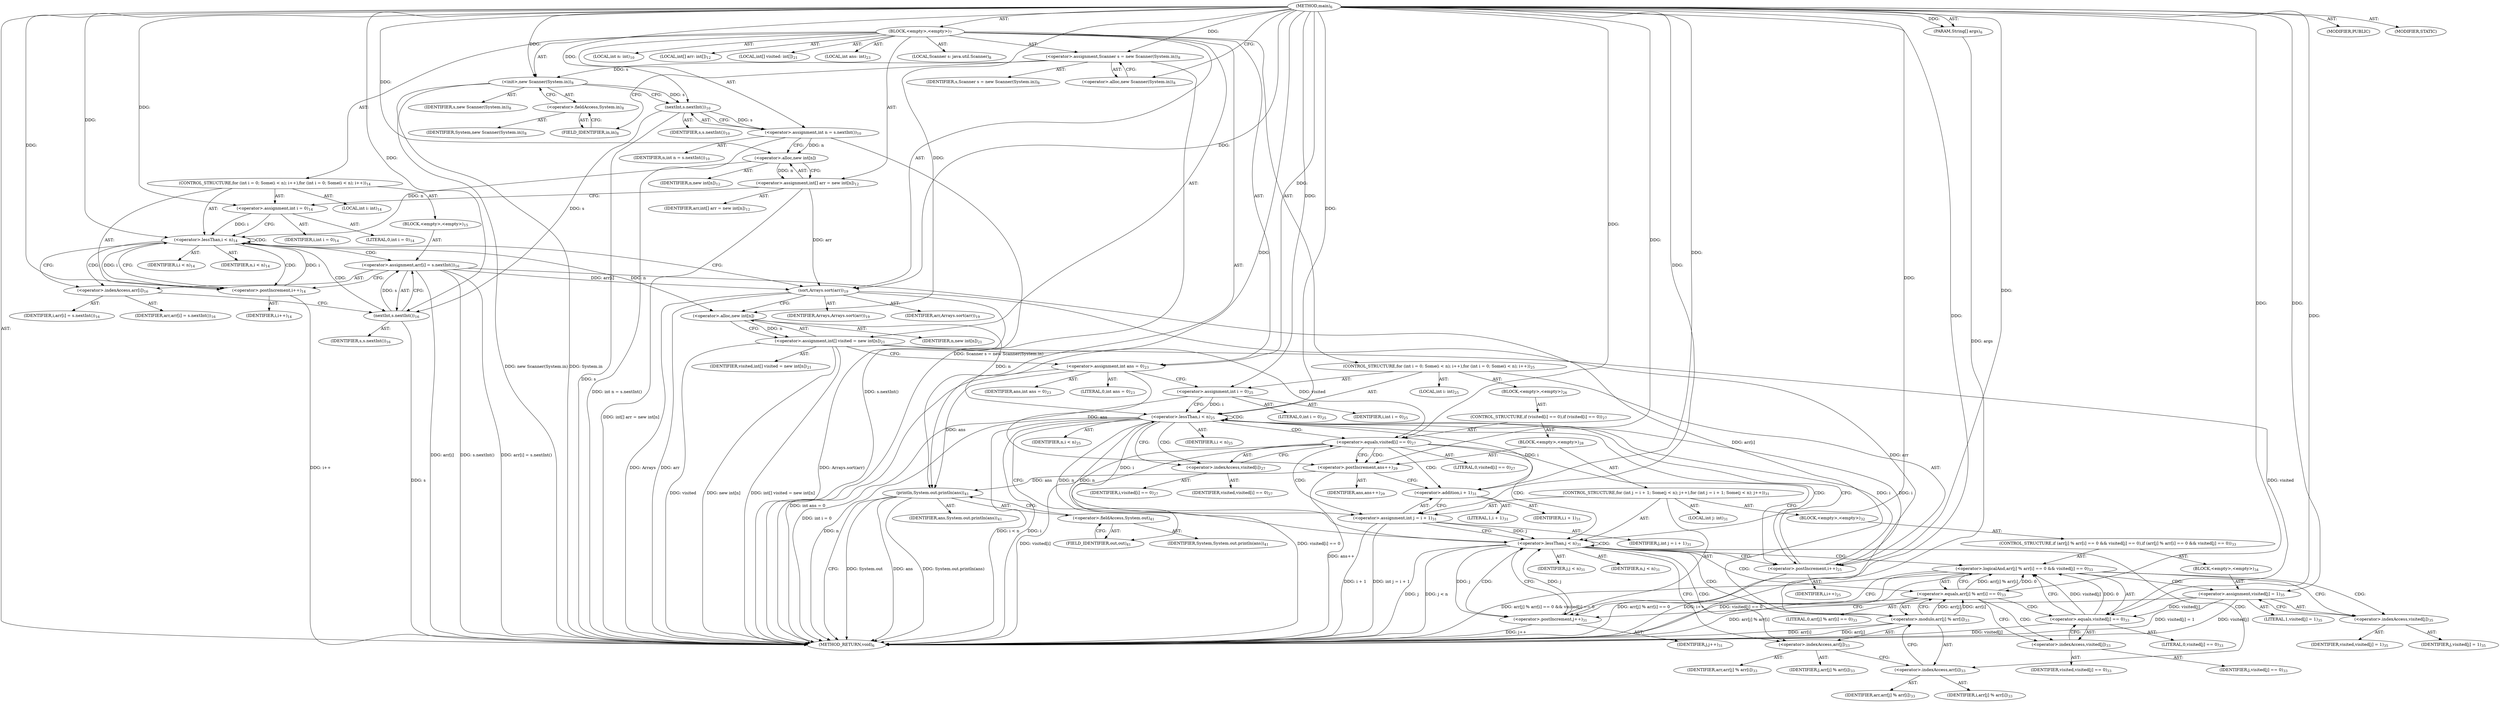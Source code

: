 digraph "main" {  
"19" [label = <(METHOD,main)<SUB>6</SUB>> ]
"20" [label = <(PARAM,String[] args)<SUB>6</SUB>> ]
"21" [label = <(BLOCK,&lt;empty&gt;,&lt;empty&gt;)<SUB>7</SUB>> ]
"4" [label = <(LOCAL,Scanner s: java.util.Scanner)<SUB>8</SUB>> ]
"22" [label = <(&lt;operator&gt;.assignment,Scanner s = new Scanner(System.in))<SUB>8</SUB>> ]
"23" [label = <(IDENTIFIER,s,Scanner s = new Scanner(System.in))<SUB>8</SUB>> ]
"24" [label = <(&lt;operator&gt;.alloc,new Scanner(System.in))<SUB>8</SUB>> ]
"25" [label = <(&lt;init&gt;,new Scanner(System.in))<SUB>8</SUB>> ]
"3" [label = <(IDENTIFIER,s,new Scanner(System.in))<SUB>8</SUB>> ]
"26" [label = <(&lt;operator&gt;.fieldAccess,System.in)<SUB>8</SUB>> ]
"27" [label = <(IDENTIFIER,System,new Scanner(System.in))<SUB>8</SUB>> ]
"28" [label = <(FIELD_IDENTIFIER,in,in)<SUB>8</SUB>> ]
"29" [label = <(LOCAL,int n: int)<SUB>10</SUB>> ]
"30" [label = <(&lt;operator&gt;.assignment,int n = s.nextInt())<SUB>10</SUB>> ]
"31" [label = <(IDENTIFIER,n,int n = s.nextInt())<SUB>10</SUB>> ]
"32" [label = <(nextInt,s.nextInt())<SUB>10</SUB>> ]
"33" [label = <(IDENTIFIER,s,s.nextInt())<SUB>10</SUB>> ]
"34" [label = <(LOCAL,int[] arr: int[])<SUB>12</SUB>> ]
"35" [label = <(&lt;operator&gt;.assignment,int[] arr = new int[n])<SUB>12</SUB>> ]
"36" [label = <(IDENTIFIER,arr,int[] arr = new int[n])<SUB>12</SUB>> ]
"37" [label = <(&lt;operator&gt;.alloc,new int[n])> ]
"38" [label = <(IDENTIFIER,n,new int[n])<SUB>12</SUB>> ]
"39" [label = <(CONTROL_STRUCTURE,for (int i = 0; Some(i &lt; n); i++),for (int i = 0; Some(i &lt; n); i++))<SUB>14</SUB>> ]
"40" [label = <(LOCAL,int i: int)<SUB>14</SUB>> ]
"41" [label = <(&lt;operator&gt;.assignment,int i = 0)<SUB>14</SUB>> ]
"42" [label = <(IDENTIFIER,i,int i = 0)<SUB>14</SUB>> ]
"43" [label = <(LITERAL,0,int i = 0)<SUB>14</SUB>> ]
"44" [label = <(&lt;operator&gt;.lessThan,i &lt; n)<SUB>14</SUB>> ]
"45" [label = <(IDENTIFIER,i,i &lt; n)<SUB>14</SUB>> ]
"46" [label = <(IDENTIFIER,n,i &lt; n)<SUB>14</SUB>> ]
"47" [label = <(&lt;operator&gt;.postIncrement,i++)<SUB>14</SUB>> ]
"48" [label = <(IDENTIFIER,i,i++)<SUB>14</SUB>> ]
"49" [label = <(BLOCK,&lt;empty&gt;,&lt;empty&gt;)<SUB>15</SUB>> ]
"50" [label = <(&lt;operator&gt;.assignment,arr[i] = s.nextInt())<SUB>16</SUB>> ]
"51" [label = <(&lt;operator&gt;.indexAccess,arr[i])<SUB>16</SUB>> ]
"52" [label = <(IDENTIFIER,arr,arr[i] = s.nextInt())<SUB>16</SUB>> ]
"53" [label = <(IDENTIFIER,i,arr[i] = s.nextInt())<SUB>16</SUB>> ]
"54" [label = <(nextInt,s.nextInt())<SUB>16</SUB>> ]
"55" [label = <(IDENTIFIER,s,s.nextInt())<SUB>16</SUB>> ]
"56" [label = <(sort,Arrays.sort(arr))<SUB>19</SUB>> ]
"57" [label = <(IDENTIFIER,Arrays,Arrays.sort(arr))<SUB>19</SUB>> ]
"58" [label = <(IDENTIFIER,arr,Arrays.sort(arr))<SUB>19</SUB>> ]
"59" [label = <(LOCAL,int[] visited: int[])<SUB>21</SUB>> ]
"60" [label = <(&lt;operator&gt;.assignment,int[] visited = new int[n])<SUB>21</SUB>> ]
"61" [label = <(IDENTIFIER,visited,int[] visited = new int[n])<SUB>21</SUB>> ]
"62" [label = <(&lt;operator&gt;.alloc,new int[n])> ]
"63" [label = <(IDENTIFIER,n,new int[n])<SUB>21</SUB>> ]
"64" [label = <(LOCAL,int ans: int)<SUB>23</SUB>> ]
"65" [label = <(&lt;operator&gt;.assignment,int ans = 0)<SUB>23</SUB>> ]
"66" [label = <(IDENTIFIER,ans,int ans = 0)<SUB>23</SUB>> ]
"67" [label = <(LITERAL,0,int ans = 0)<SUB>23</SUB>> ]
"68" [label = <(CONTROL_STRUCTURE,for (int i = 0; Some(i &lt; n); i++),for (int i = 0; Some(i &lt; n); i++))<SUB>25</SUB>> ]
"69" [label = <(LOCAL,int i: int)<SUB>25</SUB>> ]
"70" [label = <(&lt;operator&gt;.assignment,int i = 0)<SUB>25</SUB>> ]
"71" [label = <(IDENTIFIER,i,int i = 0)<SUB>25</SUB>> ]
"72" [label = <(LITERAL,0,int i = 0)<SUB>25</SUB>> ]
"73" [label = <(&lt;operator&gt;.lessThan,i &lt; n)<SUB>25</SUB>> ]
"74" [label = <(IDENTIFIER,i,i &lt; n)<SUB>25</SUB>> ]
"75" [label = <(IDENTIFIER,n,i &lt; n)<SUB>25</SUB>> ]
"76" [label = <(&lt;operator&gt;.postIncrement,i++)<SUB>25</SUB>> ]
"77" [label = <(IDENTIFIER,i,i++)<SUB>25</SUB>> ]
"78" [label = <(BLOCK,&lt;empty&gt;,&lt;empty&gt;)<SUB>26</SUB>> ]
"79" [label = <(CONTROL_STRUCTURE,if (visited[i] == 0),if (visited[i] == 0))<SUB>27</SUB>> ]
"80" [label = <(&lt;operator&gt;.equals,visited[i] == 0)<SUB>27</SUB>> ]
"81" [label = <(&lt;operator&gt;.indexAccess,visited[i])<SUB>27</SUB>> ]
"82" [label = <(IDENTIFIER,visited,visited[i] == 0)<SUB>27</SUB>> ]
"83" [label = <(IDENTIFIER,i,visited[i] == 0)<SUB>27</SUB>> ]
"84" [label = <(LITERAL,0,visited[i] == 0)<SUB>27</SUB>> ]
"85" [label = <(BLOCK,&lt;empty&gt;,&lt;empty&gt;)<SUB>28</SUB>> ]
"86" [label = <(&lt;operator&gt;.postIncrement,ans++)<SUB>29</SUB>> ]
"87" [label = <(IDENTIFIER,ans,ans++)<SUB>29</SUB>> ]
"88" [label = <(CONTROL_STRUCTURE,for (int j = i + 1; Some(j &lt; n); j++),for (int j = i + 1; Some(j &lt; n); j++))<SUB>31</SUB>> ]
"89" [label = <(LOCAL,int j: int)<SUB>31</SUB>> ]
"90" [label = <(&lt;operator&gt;.assignment,int j = i + 1)<SUB>31</SUB>> ]
"91" [label = <(IDENTIFIER,j,int j = i + 1)<SUB>31</SUB>> ]
"92" [label = <(&lt;operator&gt;.addition,i + 1)<SUB>31</SUB>> ]
"93" [label = <(IDENTIFIER,i,i + 1)<SUB>31</SUB>> ]
"94" [label = <(LITERAL,1,i + 1)<SUB>31</SUB>> ]
"95" [label = <(&lt;operator&gt;.lessThan,j &lt; n)<SUB>31</SUB>> ]
"96" [label = <(IDENTIFIER,j,j &lt; n)<SUB>31</SUB>> ]
"97" [label = <(IDENTIFIER,n,j &lt; n)<SUB>31</SUB>> ]
"98" [label = <(&lt;operator&gt;.postIncrement,j++)<SUB>31</SUB>> ]
"99" [label = <(IDENTIFIER,j,j++)<SUB>31</SUB>> ]
"100" [label = <(BLOCK,&lt;empty&gt;,&lt;empty&gt;)<SUB>32</SUB>> ]
"101" [label = <(CONTROL_STRUCTURE,if (arr[j] % arr[i] == 0 &amp;&amp; visited[j] == 0),if (arr[j] % arr[i] == 0 &amp;&amp; visited[j] == 0))<SUB>33</SUB>> ]
"102" [label = <(&lt;operator&gt;.logicalAnd,arr[j] % arr[i] == 0 &amp;&amp; visited[j] == 0)<SUB>33</SUB>> ]
"103" [label = <(&lt;operator&gt;.equals,arr[j] % arr[i] == 0)<SUB>33</SUB>> ]
"104" [label = <(&lt;operator&gt;.modulo,arr[j] % arr[i])<SUB>33</SUB>> ]
"105" [label = <(&lt;operator&gt;.indexAccess,arr[j])<SUB>33</SUB>> ]
"106" [label = <(IDENTIFIER,arr,arr[j] % arr[i])<SUB>33</SUB>> ]
"107" [label = <(IDENTIFIER,j,arr[j] % arr[i])<SUB>33</SUB>> ]
"108" [label = <(&lt;operator&gt;.indexAccess,arr[i])<SUB>33</SUB>> ]
"109" [label = <(IDENTIFIER,arr,arr[j] % arr[i])<SUB>33</SUB>> ]
"110" [label = <(IDENTIFIER,i,arr[j] % arr[i])<SUB>33</SUB>> ]
"111" [label = <(LITERAL,0,arr[j] % arr[i] == 0)<SUB>33</SUB>> ]
"112" [label = <(&lt;operator&gt;.equals,visited[j] == 0)<SUB>33</SUB>> ]
"113" [label = <(&lt;operator&gt;.indexAccess,visited[j])<SUB>33</SUB>> ]
"114" [label = <(IDENTIFIER,visited,visited[j] == 0)<SUB>33</SUB>> ]
"115" [label = <(IDENTIFIER,j,visited[j] == 0)<SUB>33</SUB>> ]
"116" [label = <(LITERAL,0,visited[j] == 0)<SUB>33</SUB>> ]
"117" [label = <(BLOCK,&lt;empty&gt;,&lt;empty&gt;)<SUB>34</SUB>> ]
"118" [label = <(&lt;operator&gt;.assignment,visited[j] = 1)<SUB>35</SUB>> ]
"119" [label = <(&lt;operator&gt;.indexAccess,visited[j])<SUB>35</SUB>> ]
"120" [label = <(IDENTIFIER,visited,visited[j] = 1)<SUB>35</SUB>> ]
"121" [label = <(IDENTIFIER,j,visited[j] = 1)<SUB>35</SUB>> ]
"122" [label = <(LITERAL,1,visited[j] = 1)<SUB>35</SUB>> ]
"123" [label = <(println,System.out.println(ans))<SUB>41</SUB>> ]
"124" [label = <(&lt;operator&gt;.fieldAccess,System.out)<SUB>41</SUB>> ]
"125" [label = <(IDENTIFIER,System,System.out.println(ans))<SUB>41</SUB>> ]
"126" [label = <(FIELD_IDENTIFIER,out,out)<SUB>41</SUB>> ]
"127" [label = <(IDENTIFIER,ans,System.out.println(ans))<SUB>41</SUB>> ]
"128" [label = <(MODIFIER,PUBLIC)> ]
"129" [label = <(MODIFIER,STATIC)> ]
"130" [label = <(METHOD_RETURN,void)<SUB>6</SUB>> ]
  "19" -> "20"  [ label = "AST: "] 
  "19" -> "21"  [ label = "AST: "] 
  "19" -> "128"  [ label = "AST: "] 
  "19" -> "129"  [ label = "AST: "] 
  "19" -> "130"  [ label = "AST: "] 
  "21" -> "4"  [ label = "AST: "] 
  "21" -> "22"  [ label = "AST: "] 
  "21" -> "25"  [ label = "AST: "] 
  "21" -> "29"  [ label = "AST: "] 
  "21" -> "30"  [ label = "AST: "] 
  "21" -> "34"  [ label = "AST: "] 
  "21" -> "35"  [ label = "AST: "] 
  "21" -> "39"  [ label = "AST: "] 
  "21" -> "56"  [ label = "AST: "] 
  "21" -> "59"  [ label = "AST: "] 
  "21" -> "60"  [ label = "AST: "] 
  "21" -> "64"  [ label = "AST: "] 
  "21" -> "65"  [ label = "AST: "] 
  "21" -> "68"  [ label = "AST: "] 
  "21" -> "123"  [ label = "AST: "] 
  "22" -> "23"  [ label = "AST: "] 
  "22" -> "24"  [ label = "AST: "] 
  "25" -> "3"  [ label = "AST: "] 
  "25" -> "26"  [ label = "AST: "] 
  "26" -> "27"  [ label = "AST: "] 
  "26" -> "28"  [ label = "AST: "] 
  "30" -> "31"  [ label = "AST: "] 
  "30" -> "32"  [ label = "AST: "] 
  "32" -> "33"  [ label = "AST: "] 
  "35" -> "36"  [ label = "AST: "] 
  "35" -> "37"  [ label = "AST: "] 
  "37" -> "38"  [ label = "AST: "] 
  "39" -> "40"  [ label = "AST: "] 
  "39" -> "41"  [ label = "AST: "] 
  "39" -> "44"  [ label = "AST: "] 
  "39" -> "47"  [ label = "AST: "] 
  "39" -> "49"  [ label = "AST: "] 
  "41" -> "42"  [ label = "AST: "] 
  "41" -> "43"  [ label = "AST: "] 
  "44" -> "45"  [ label = "AST: "] 
  "44" -> "46"  [ label = "AST: "] 
  "47" -> "48"  [ label = "AST: "] 
  "49" -> "50"  [ label = "AST: "] 
  "50" -> "51"  [ label = "AST: "] 
  "50" -> "54"  [ label = "AST: "] 
  "51" -> "52"  [ label = "AST: "] 
  "51" -> "53"  [ label = "AST: "] 
  "54" -> "55"  [ label = "AST: "] 
  "56" -> "57"  [ label = "AST: "] 
  "56" -> "58"  [ label = "AST: "] 
  "60" -> "61"  [ label = "AST: "] 
  "60" -> "62"  [ label = "AST: "] 
  "62" -> "63"  [ label = "AST: "] 
  "65" -> "66"  [ label = "AST: "] 
  "65" -> "67"  [ label = "AST: "] 
  "68" -> "69"  [ label = "AST: "] 
  "68" -> "70"  [ label = "AST: "] 
  "68" -> "73"  [ label = "AST: "] 
  "68" -> "76"  [ label = "AST: "] 
  "68" -> "78"  [ label = "AST: "] 
  "70" -> "71"  [ label = "AST: "] 
  "70" -> "72"  [ label = "AST: "] 
  "73" -> "74"  [ label = "AST: "] 
  "73" -> "75"  [ label = "AST: "] 
  "76" -> "77"  [ label = "AST: "] 
  "78" -> "79"  [ label = "AST: "] 
  "79" -> "80"  [ label = "AST: "] 
  "79" -> "85"  [ label = "AST: "] 
  "80" -> "81"  [ label = "AST: "] 
  "80" -> "84"  [ label = "AST: "] 
  "81" -> "82"  [ label = "AST: "] 
  "81" -> "83"  [ label = "AST: "] 
  "85" -> "86"  [ label = "AST: "] 
  "85" -> "88"  [ label = "AST: "] 
  "86" -> "87"  [ label = "AST: "] 
  "88" -> "89"  [ label = "AST: "] 
  "88" -> "90"  [ label = "AST: "] 
  "88" -> "95"  [ label = "AST: "] 
  "88" -> "98"  [ label = "AST: "] 
  "88" -> "100"  [ label = "AST: "] 
  "90" -> "91"  [ label = "AST: "] 
  "90" -> "92"  [ label = "AST: "] 
  "92" -> "93"  [ label = "AST: "] 
  "92" -> "94"  [ label = "AST: "] 
  "95" -> "96"  [ label = "AST: "] 
  "95" -> "97"  [ label = "AST: "] 
  "98" -> "99"  [ label = "AST: "] 
  "100" -> "101"  [ label = "AST: "] 
  "101" -> "102"  [ label = "AST: "] 
  "101" -> "117"  [ label = "AST: "] 
  "102" -> "103"  [ label = "AST: "] 
  "102" -> "112"  [ label = "AST: "] 
  "103" -> "104"  [ label = "AST: "] 
  "103" -> "111"  [ label = "AST: "] 
  "104" -> "105"  [ label = "AST: "] 
  "104" -> "108"  [ label = "AST: "] 
  "105" -> "106"  [ label = "AST: "] 
  "105" -> "107"  [ label = "AST: "] 
  "108" -> "109"  [ label = "AST: "] 
  "108" -> "110"  [ label = "AST: "] 
  "112" -> "113"  [ label = "AST: "] 
  "112" -> "116"  [ label = "AST: "] 
  "113" -> "114"  [ label = "AST: "] 
  "113" -> "115"  [ label = "AST: "] 
  "117" -> "118"  [ label = "AST: "] 
  "118" -> "119"  [ label = "AST: "] 
  "118" -> "122"  [ label = "AST: "] 
  "119" -> "120"  [ label = "AST: "] 
  "119" -> "121"  [ label = "AST: "] 
  "123" -> "124"  [ label = "AST: "] 
  "123" -> "127"  [ label = "AST: "] 
  "124" -> "125"  [ label = "AST: "] 
  "124" -> "126"  [ label = "AST: "] 
  "22" -> "28"  [ label = "CFG: "] 
  "25" -> "32"  [ label = "CFG: "] 
  "30" -> "37"  [ label = "CFG: "] 
  "35" -> "41"  [ label = "CFG: "] 
  "56" -> "62"  [ label = "CFG: "] 
  "60" -> "65"  [ label = "CFG: "] 
  "65" -> "70"  [ label = "CFG: "] 
  "123" -> "130"  [ label = "CFG: "] 
  "24" -> "22"  [ label = "CFG: "] 
  "26" -> "25"  [ label = "CFG: "] 
  "32" -> "30"  [ label = "CFG: "] 
  "37" -> "35"  [ label = "CFG: "] 
  "41" -> "44"  [ label = "CFG: "] 
  "44" -> "51"  [ label = "CFG: "] 
  "44" -> "56"  [ label = "CFG: "] 
  "47" -> "44"  [ label = "CFG: "] 
  "62" -> "60"  [ label = "CFG: "] 
  "70" -> "73"  [ label = "CFG: "] 
  "73" -> "81"  [ label = "CFG: "] 
  "73" -> "126"  [ label = "CFG: "] 
  "76" -> "73"  [ label = "CFG: "] 
  "124" -> "123"  [ label = "CFG: "] 
  "28" -> "26"  [ label = "CFG: "] 
  "50" -> "47"  [ label = "CFG: "] 
  "126" -> "124"  [ label = "CFG: "] 
  "51" -> "54"  [ label = "CFG: "] 
  "54" -> "50"  [ label = "CFG: "] 
  "80" -> "86"  [ label = "CFG: "] 
  "80" -> "76"  [ label = "CFG: "] 
  "81" -> "80"  [ label = "CFG: "] 
  "86" -> "92"  [ label = "CFG: "] 
  "90" -> "95"  [ label = "CFG: "] 
  "95" -> "105"  [ label = "CFG: "] 
  "95" -> "76"  [ label = "CFG: "] 
  "98" -> "95"  [ label = "CFG: "] 
  "92" -> "90"  [ label = "CFG: "] 
  "102" -> "119"  [ label = "CFG: "] 
  "102" -> "98"  [ label = "CFG: "] 
  "103" -> "102"  [ label = "CFG: "] 
  "103" -> "113"  [ label = "CFG: "] 
  "112" -> "102"  [ label = "CFG: "] 
  "118" -> "98"  [ label = "CFG: "] 
  "104" -> "103"  [ label = "CFG: "] 
  "113" -> "112"  [ label = "CFG: "] 
  "119" -> "118"  [ label = "CFG: "] 
  "105" -> "108"  [ label = "CFG: "] 
  "108" -> "104"  [ label = "CFG: "] 
  "19" -> "24"  [ label = "CFG: "] 
  "20" -> "130"  [ label = "DDG: args"] 
  "22" -> "130"  [ label = "DDG: Scanner s = new Scanner(System.in)"] 
  "25" -> "130"  [ label = "DDG: System.in"] 
  "25" -> "130"  [ label = "DDG: new Scanner(System.in)"] 
  "32" -> "130"  [ label = "DDG: s"] 
  "30" -> "130"  [ label = "DDG: s.nextInt()"] 
  "30" -> "130"  [ label = "DDG: int n = s.nextInt()"] 
  "35" -> "130"  [ label = "DDG: int[] arr = new int[n]"] 
  "56" -> "130"  [ label = "DDG: arr"] 
  "56" -> "130"  [ label = "DDG: Arrays.sort(arr)"] 
  "60" -> "130"  [ label = "DDG: visited"] 
  "60" -> "130"  [ label = "DDG: new int[n]"] 
  "60" -> "130"  [ label = "DDG: int[] visited = new int[n]"] 
  "65" -> "130"  [ label = "DDG: int ans = 0"] 
  "70" -> "130"  [ label = "DDG: int i = 0"] 
  "73" -> "130"  [ label = "DDG: i"] 
  "73" -> "130"  [ label = "DDG: n"] 
  "73" -> "130"  [ label = "DDG: i &lt; n"] 
  "123" -> "130"  [ label = "DDG: System.out"] 
  "123" -> "130"  [ label = "DDG: ans"] 
  "123" -> "130"  [ label = "DDG: System.out.println(ans)"] 
  "80" -> "130"  [ label = "DDG: visited[i]"] 
  "80" -> "130"  [ label = "DDG: visited[i] == 0"] 
  "86" -> "130"  [ label = "DDG: ans++"] 
  "90" -> "130"  [ label = "DDG: i + 1"] 
  "90" -> "130"  [ label = "DDG: int j = i + 1"] 
  "95" -> "130"  [ label = "DDG: j"] 
  "95" -> "130"  [ label = "DDG: j &lt; n"] 
  "76" -> "130"  [ label = "DDG: i++"] 
  "104" -> "130"  [ label = "DDG: arr[j]"] 
  "104" -> "130"  [ label = "DDG: arr[i]"] 
  "103" -> "130"  [ label = "DDG: arr[j] % arr[i]"] 
  "102" -> "130"  [ label = "DDG: arr[j] % arr[i] == 0"] 
  "112" -> "130"  [ label = "DDG: visited[j]"] 
  "102" -> "130"  [ label = "DDG: visited[j] == 0"] 
  "102" -> "130"  [ label = "DDG: arr[j] % arr[i] == 0 &amp;&amp; visited[j] == 0"] 
  "118" -> "130"  [ label = "DDG: visited[j]"] 
  "118" -> "130"  [ label = "DDG: visited[j] = 1"] 
  "98" -> "130"  [ label = "DDG: j++"] 
  "50" -> "130"  [ label = "DDG: arr[i]"] 
  "54" -> "130"  [ label = "DDG: s"] 
  "50" -> "130"  [ label = "DDG: s.nextInt()"] 
  "50" -> "130"  [ label = "DDG: arr[i] = s.nextInt()"] 
  "47" -> "130"  [ label = "DDG: i++"] 
  "56" -> "130"  [ label = "DDG: Arrays"] 
  "19" -> "20"  [ label = "DDG: "] 
  "19" -> "22"  [ label = "DDG: "] 
  "32" -> "30"  [ label = "DDG: s"] 
  "37" -> "35"  [ label = "DDG: n"] 
  "62" -> "60"  [ label = "DDG: n"] 
  "19" -> "65"  [ label = "DDG: "] 
  "22" -> "25"  [ label = "DDG: s"] 
  "19" -> "25"  [ label = "DDG: "] 
  "19" -> "41"  [ label = "DDG: "] 
  "19" -> "56"  [ label = "DDG: "] 
  "35" -> "56"  [ label = "DDG: arr"] 
  "50" -> "56"  [ label = "DDG: arr[i]"] 
  "19" -> "70"  [ label = "DDG: "] 
  "65" -> "123"  [ label = "DDG: ans"] 
  "86" -> "123"  [ label = "DDG: ans"] 
  "19" -> "123"  [ label = "DDG: "] 
  "25" -> "32"  [ label = "DDG: s"] 
  "19" -> "32"  [ label = "DDG: "] 
  "30" -> "37"  [ label = "DDG: n"] 
  "19" -> "37"  [ label = "DDG: "] 
  "41" -> "44"  [ label = "DDG: i"] 
  "47" -> "44"  [ label = "DDG: i"] 
  "19" -> "44"  [ label = "DDG: "] 
  "37" -> "44"  [ label = "DDG: n"] 
  "44" -> "47"  [ label = "DDG: i"] 
  "19" -> "47"  [ label = "DDG: "] 
  "54" -> "50"  [ label = "DDG: s"] 
  "44" -> "62"  [ label = "DDG: n"] 
  "19" -> "62"  [ label = "DDG: "] 
  "70" -> "73"  [ label = "DDG: i"] 
  "76" -> "73"  [ label = "DDG: i"] 
  "19" -> "73"  [ label = "DDG: "] 
  "62" -> "73"  [ label = "DDG: n"] 
  "95" -> "73"  [ label = "DDG: n"] 
  "73" -> "76"  [ label = "DDG: i"] 
  "19" -> "76"  [ label = "DDG: "] 
  "32" -> "54"  [ label = "DDG: s"] 
  "19" -> "54"  [ label = "DDG: "] 
  "60" -> "80"  [ label = "DDG: visited"] 
  "19" -> "80"  [ label = "DDG: "] 
  "65" -> "86"  [ label = "DDG: ans"] 
  "19" -> "86"  [ label = "DDG: "] 
  "73" -> "90"  [ label = "DDG: i"] 
  "19" -> "90"  [ label = "DDG: "] 
  "90" -> "95"  [ label = "DDG: j"] 
  "98" -> "95"  [ label = "DDG: j"] 
  "19" -> "95"  [ label = "DDG: "] 
  "73" -> "95"  [ label = "DDG: n"] 
  "95" -> "98"  [ label = "DDG: j"] 
  "19" -> "98"  [ label = "DDG: "] 
  "73" -> "92"  [ label = "DDG: i"] 
  "19" -> "92"  [ label = "DDG: "] 
  "103" -> "102"  [ label = "DDG: arr[j] % arr[i]"] 
  "103" -> "102"  [ label = "DDG: 0"] 
  "112" -> "102"  [ label = "DDG: visited[j]"] 
  "112" -> "102"  [ label = "DDG: 0"] 
  "19" -> "118"  [ label = "DDG: "] 
  "104" -> "103"  [ label = "DDG: arr[j]"] 
  "104" -> "103"  [ label = "DDG: arr[i]"] 
  "19" -> "103"  [ label = "DDG: "] 
  "60" -> "112"  [ label = "DDG: visited"] 
  "118" -> "112"  [ label = "DDG: visited[j]"] 
  "19" -> "112"  [ label = "DDG: "] 
  "56" -> "104"  [ label = "DDG: arr"] 
  "50" -> "104"  [ label = "DDG: arr[i]"] 
  "44" -> "47"  [ label = "CDG: "] 
  "44" -> "51"  [ label = "CDG: "] 
  "44" -> "50"  [ label = "CDG: "] 
  "44" -> "44"  [ label = "CDG: "] 
  "44" -> "54"  [ label = "CDG: "] 
  "73" -> "73"  [ label = "CDG: "] 
  "73" -> "81"  [ label = "CDG: "] 
  "73" -> "76"  [ label = "CDG: "] 
  "73" -> "80"  [ label = "CDG: "] 
  "80" -> "95"  [ label = "CDG: "] 
  "80" -> "92"  [ label = "CDG: "] 
  "80" -> "90"  [ label = "CDG: "] 
  "80" -> "86"  [ label = "CDG: "] 
  "95" -> "98"  [ label = "CDG: "] 
  "95" -> "102"  [ label = "CDG: "] 
  "95" -> "103"  [ label = "CDG: "] 
  "95" -> "104"  [ label = "CDG: "] 
  "95" -> "95"  [ label = "CDG: "] 
  "95" -> "105"  [ label = "CDG: "] 
  "95" -> "108"  [ label = "CDG: "] 
  "102" -> "119"  [ label = "CDG: "] 
  "102" -> "118"  [ label = "CDG: "] 
  "103" -> "113"  [ label = "CDG: "] 
  "103" -> "112"  [ label = "CDG: "] 
}
